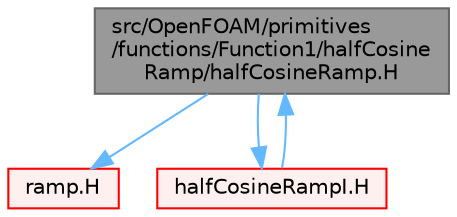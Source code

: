 digraph "src/OpenFOAM/primitives/functions/Function1/halfCosineRamp/halfCosineRamp.H"
{
 // LATEX_PDF_SIZE
  bgcolor="transparent";
  edge [fontname=Helvetica,fontsize=10,labelfontname=Helvetica,labelfontsize=10];
  node [fontname=Helvetica,fontsize=10,shape=box,height=0.2,width=0.4];
  Node1 [id="Node000001",label="src/OpenFOAM/primitives\l/functions/Function1/halfCosine\lRamp/halfCosineRamp.H",height=0.2,width=0.4,color="gray40", fillcolor="grey60", style="filled", fontcolor="black",tooltip=" "];
  Node1 -> Node2 [id="edge1_Node000001_Node000002",color="steelblue1",style="solid",tooltip=" "];
  Node2 [id="Node000002",label="ramp.H",height=0.2,width=0.4,color="red", fillcolor="#FFF0F0", style="filled",URL="$ramp_8H.html",tooltip=" "];
  Node1 -> Node194 [id="edge2_Node000001_Node000194",color="steelblue1",style="solid",tooltip=" "];
  Node194 [id="Node000194",label="halfCosineRampI.H",height=0.2,width=0.4,color="red", fillcolor="#FFF0F0", style="filled",URL="$halfCosineRampI_8H.html",tooltip=" "];
  Node194 -> Node1 [id="edge3_Node000194_Node000001",color="steelblue1",style="solid",tooltip=" "];
}
